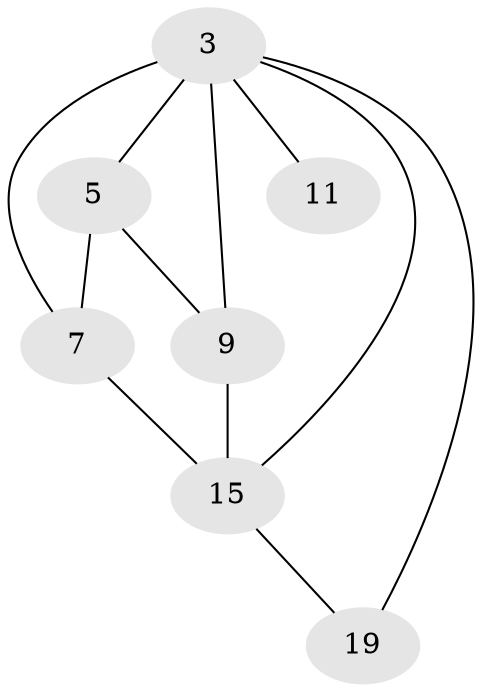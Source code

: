 // original degree distribution, {0: 0.15384615384615385, 5: 0.07692307692307693, 1: 0.36538461538461536, 4: 0.09615384615384616, 2: 0.17307692307692307, 3: 0.1346153846153846}
// Generated by graph-tools (version 1.1) at 2025/48/03/04/25 22:48:17]
// undirected, 7 vertices, 11 edges
graph export_dot {
  node [color=gray90,style=filled];
  3;
  5;
  7;
  9;
  11;
  15;
  19;
  3 -- 5 [weight=2.0];
  3 -- 7 [weight=1.0];
  3 -- 9 [weight=1.0];
  3 -- 11 [weight=1.0];
  3 -- 15 [weight=1.0];
  3 -- 19 [weight=1.0];
  5 -- 7 [weight=1.0];
  5 -- 9 [weight=1.0];
  7 -- 15 [weight=2.0];
  9 -- 15 [weight=1.0];
  15 -- 19 [weight=1.0];
}
